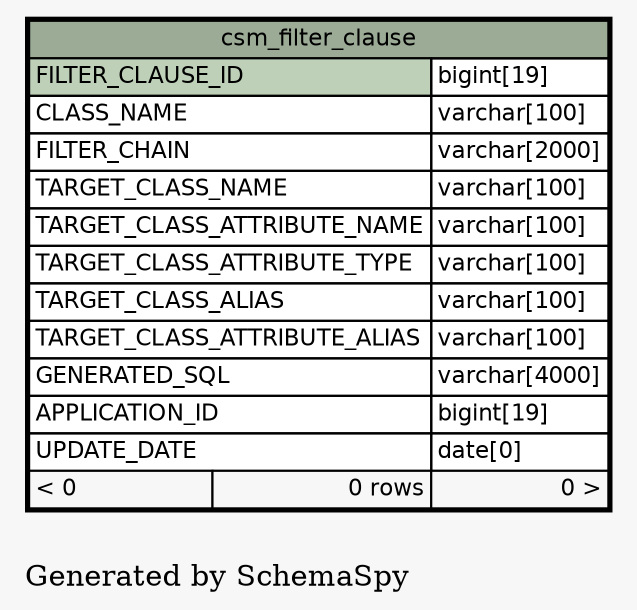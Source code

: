 // dot 2.16.1 on Linux 2.6.25.6-27.fc8
digraph "oneDegreeRelationshipsGraph" {
  graph [
    rankdir="RL"
    bgcolor="#f7f7f7"
    label="\nGenerated by SchemaSpy"
    labeljust="l"
  ];
  node [
    fontname="Helvetica"
    fontsize="11"
    shape="plaintext"
  ];
  edge [
    arrowsize="0.8"
  ];
  "csm_filter_clause" [
    label=<
    <TABLE BORDER="2" CELLBORDER="1" CELLSPACING="0" BGCOLOR="#ffffff">
      <TR><TD PORT="csm_filter_clause.heading" COLSPAN="3" BGCOLOR="#9bab96" ALIGN="CENTER">csm_filter_clause</TD></TR>
      <TR><TD PORT="FILTER_CLAUSE_ID" COLSPAN="2" BGCOLOR="#bed1b8" ALIGN="LEFT">FILTER_CLAUSE_ID</TD><TD PORT="FILTER_CLAUSE_ID.type" ALIGN="LEFT">bigint[19]</TD></TR>
      <TR><TD PORT="CLASS_NAME" COLSPAN="2" ALIGN="LEFT">CLASS_NAME</TD><TD PORT="CLASS_NAME.type" ALIGN="LEFT">varchar[100]</TD></TR>
      <TR><TD PORT="FILTER_CHAIN" COLSPAN="2" ALIGN="LEFT">FILTER_CHAIN</TD><TD PORT="FILTER_CHAIN.type" ALIGN="LEFT">varchar[2000]</TD></TR>
      <TR><TD PORT="TARGET_CLASS_NAME" COLSPAN="2" ALIGN="LEFT">TARGET_CLASS_NAME</TD><TD PORT="TARGET_CLASS_NAME.type" ALIGN="LEFT">varchar[100]</TD></TR>
      <TR><TD PORT="TARGET_CLASS_ATTRIBUTE_NAME" COLSPAN="2" ALIGN="LEFT">TARGET_CLASS_ATTRIBUTE_NAME</TD><TD PORT="TARGET_CLASS_ATTRIBUTE_NAME.type" ALIGN="LEFT">varchar[100]</TD></TR>
      <TR><TD PORT="TARGET_CLASS_ATTRIBUTE_TYPE" COLSPAN="2" ALIGN="LEFT">TARGET_CLASS_ATTRIBUTE_TYPE</TD><TD PORT="TARGET_CLASS_ATTRIBUTE_TYPE.type" ALIGN="LEFT">varchar[100]</TD></TR>
      <TR><TD PORT="TARGET_CLASS_ALIAS" COLSPAN="2" ALIGN="LEFT">TARGET_CLASS_ALIAS</TD><TD PORT="TARGET_CLASS_ALIAS.type" ALIGN="LEFT">varchar[100]</TD></TR>
      <TR><TD PORT="TARGET_CLASS_ATTRIBUTE_ALIAS" COLSPAN="2" ALIGN="LEFT">TARGET_CLASS_ATTRIBUTE_ALIAS</TD><TD PORT="TARGET_CLASS_ATTRIBUTE_ALIAS.type" ALIGN="LEFT">varchar[100]</TD></TR>
      <TR><TD PORT="GENERATED_SQL" COLSPAN="2" ALIGN="LEFT">GENERATED_SQL</TD><TD PORT="GENERATED_SQL.type" ALIGN="LEFT">varchar[4000]</TD></TR>
      <TR><TD PORT="APPLICATION_ID" COLSPAN="2" ALIGN="LEFT">APPLICATION_ID</TD><TD PORT="APPLICATION_ID.type" ALIGN="LEFT">bigint[19]</TD></TR>
      <TR><TD PORT="UPDATE_DATE" COLSPAN="2" ALIGN="LEFT">UPDATE_DATE</TD><TD PORT="UPDATE_DATE.type" ALIGN="LEFT">date[0]</TD></TR>
      <TR><TD ALIGN="LEFT" BGCOLOR="#f7f7f7">&lt; 0</TD><TD ALIGN="RIGHT" BGCOLOR="#f7f7f7">0 rows</TD><TD ALIGN="RIGHT" BGCOLOR="#f7f7f7">0 &gt;</TD></TR>
    </TABLE>>
    URL="csm_filter_clause.html#"
    tooltip="csm_filter_clause"
  ];
}

